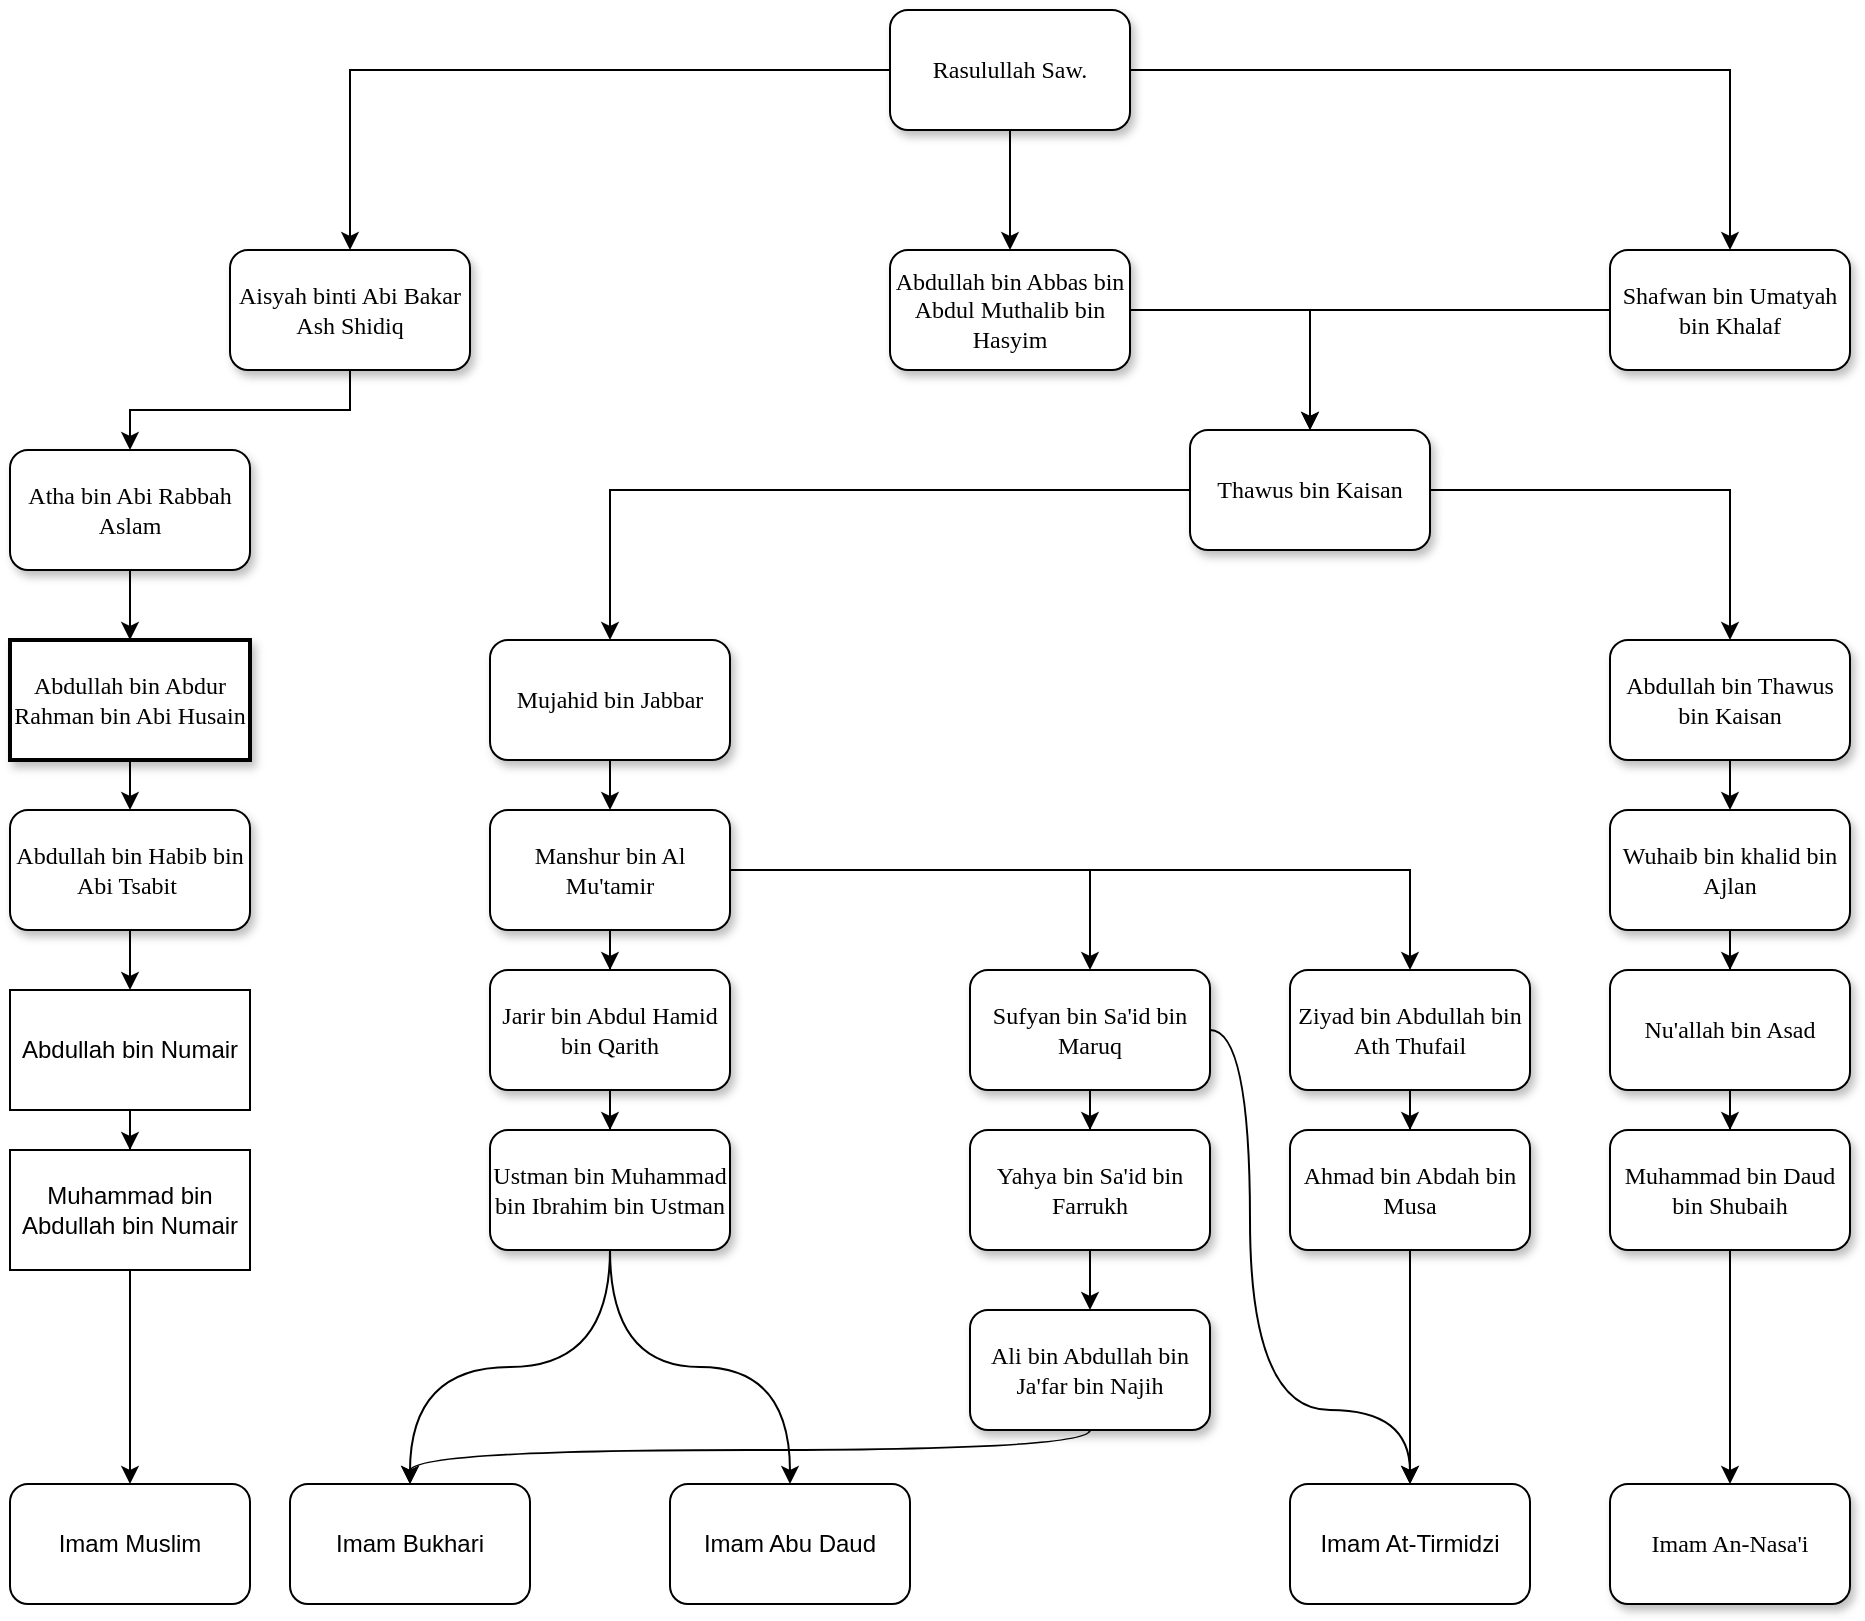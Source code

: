 <mxfile version="22.0.8" type="github">
  <diagram name="Page-1" id="10a91c8b-09ff-31b1-d368-03940ed4cc9e">
    <mxGraphModel dx="1002" dy="617" grid="1" gridSize="10" guides="1" tooltips="1" connect="1" arrows="1" fold="1" page="1" pageScale="1" pageWidth="1100" pageHeight="850" background="none" math="0" shadow="0">
      <root>
        <mxCell id="0" />
        <mxCell id="1" parent="0" />
        <mxCell id="oZu985MOciVJZe-gld0W-3" style="edgeStyle=orthogonalEdgeStyle;rounded=0;orthogonalLoop=1;jettySize=auto;html=1;entryX=0.5;entryY=0;entryDx=0;entryDy=0;" parent="1" source="62893188c0fa7362-1" target="62893188c0fa7362-2" edge="1">
          <mxGeometry relative="1" as="geometry" />
        </mxCell>
        <mxCell id="oZu985MOciVJZe-gld0W-30" style="edgeStyle=orthogonalEdgeStyle;rounded=0;orthogonalLoop=1;jettySize=auto;html=1;entryX=0.5;entryY=0;entryDx=0;entryDy=0;" parent="1" source="62893188c0fa7362-1" target="62893188c0fa7362-3" edge="1">
          <mxGeometry relative="1" as="geometry" />
        </mxCell>
        <mxCell id="oZu985MOciVJZe-gld0W-71" value="" style="edgeStyle=orthogonalEdgeStyle;rounded=0;orthogonalLoop=1;jettySize=auto;html=1;" parent="1" source="62893188c0fa7362-1" target="oZu985MOciVJZe-gld0W-70" edge="1">
          <mxGeometry relative="1" as="geometry" />
        </mxCell>
        <mxCell id="62893188c0fa7362-1" value="Rasulullah Saw." style="whiteSpace=wrap;html=1;rounded=1;shadow=1;labelBackgroundColor=none;strokeWidth=1;fontFamily=Verdana;fontSize=12;align=center;" parent="1" vertex="1">
          <mxGeometry x="500" y="30" width="120" height="60" as="geometry" />
        </mxCell>
        <mxCell id="oZu985MOciVJZe-gld0W-4" style="edgeStyle=orthogonalEdgeStyle;rounded=0;orthogonalLoop=1;jettySize=auto;html=1;entryX=0.5;entryY=0;entryDx=0;entryDy=0;" parent="1" source="62893188c0fa7362-2" target="62893188c0fa7362-8" edge="1">
          <mxGeometry relative="1" as="geometry" />
        </mxCell>
        <mxCell id="62893188c0fa7362-2" value="&lt;div style=&quot;&quot;&gt;Aisyah binti Abi Bakar Ash Shidiq&lt;/div&gt;" style="whiteSpace=wrap;html=1;rounded=1;shadow=1;labelBackgroundColor=none;strokeWidth=1;fontFamily=Verdana;fontSize=12;align=center;" parent="1" vertex="1">
          <mxGeometry x="170" y="150" width="120" height="60" as="geometry" />
        </mxCell>
        <mxCell id="oZu985MOciVJZe-gld0W-11" value="" style="edgeStyle=orthogonalEdgeStyle;rounded=0;orthogonalLoop=1;jettySize=auto;html=1;" parent="1" source="62893188c0fa7362-3" target="oZu985MOciVJZe-gld0W-10" edge="1">
          <mxGeometry relative="1" as="geometry" />
        </mxCell>
        <mxCell id="62893188c0fa7362-3" value="Abdullah bin Abbas bin Abdul Muthalib bin Hasyim" style="whiteSpace=wrap;html=1;rounded=1;shadow=1;labelBackgroundColor=none;strokeWidth=1;fontFamily=Verdana;fontSize=12;align=center;" parent="1" vertex="1">
          <mxGeometry x="500" y="150" width="120" height="60" as="geometry" />
        </mxCell>
        <mxCell id="oZu985MOciVJZe-gld0W-92" style="edgeStyle=orthogonalEdgeStyle;rounded=0;orthogonalLoop=1;jettySize=auto;html=1;entryX=0.5;entryY=0;entryDx=0;entryDy=0;" parent="1" source="62893188c0fa7362-8" target="62893188c0fa7362-20" edge="1">
          <mxGeometry relative="1" as="geometry" />
        </mxCell>
        <mxCell id="62893188c0fa7362-8" value="Atha bin Abi Rabbah Aslam" style="whiteSpace=wrap;html=1;rounded=1;shadow=1;labelBackgroundColor=none;strokeWidth=1;fontFamily=Verdana;fontSize=12;align=center;" parent="1" vertex="1">
          <mxGeometry x="60" y="250" width="120" height="60" as="geometry" />
        </mxCell>
        <mxCell id="oZu985MOciVJZe-gld0W-94" style="edgeStyle=orthogonalEdgeStyle;rounded=0;orthogonalLoop=1;jettySize=auto;html=1;" parent="1" source="62893188c0fa7362-12" target="oZu985MOciVJZe-gld0W-1" edge="1">
          <mxGeometry relative="1" as="geometry" />
        </mxCell>
        <mxCell id="62893188c0fa7362-12" value="Abdullah bin Habib bin Abi Tsabit&amp;nbsp;" style="whiteSpace=wrap;html=1;rounded=1;shadow=1;labelBackgroundColor=none;strokeWidth=1;fontFamily=Verdana;fontSize=12;align=center;" parent="1" vertex="1">
          <mxGeometry x="60" y="430" width="120" height="60" as="geometry" />
        </mxCell>
        <mxCell id="oZu985MOciVJZe-gld0W-93" style="edgeStyle=orthogonalEdgeStyle;rounded=0;orthogonalLoop=1;jettySize=auto;html=1;" parent="1" source="62893188c0fa7362-20" target="62893188c0fa7362-12" edge="1">
          <mxGeometry relative="1" as="geometry" />
        </mxCell>
        <mxCell id="62893188c0fa7362-20" value="Abdullah bin Abdur Rahman bin Abi Husain" style="whiteSpace=wrap;html=1;rounded=0;shadow=1;labelBackgroundColor=none;strokeWidth=2;fontFamily=Verdana;fontSize=12;align=center;" parent="1" vertex="1">
          <mxGeometry x="60" y="345" width="120" height="60" as="geometry" />
        </mxCell>
        <mxCell id="oZu985MOciVJZe-gld0W-8" value="" style="edgeStyle=orthogonalEdgeStyle;rounded=0;orthogonalLoop=1;jettySize=auto;html=1;" parent="1" source="oZu985MOciVJZe-gld0W-1" target="oZu985MOciVJZe-gld0W-7" edge="1">
          <mxGeometry relative="1" as="geometry" />
        </mxCell>
        <mxCell id="oZu985MOciVJZe-gld0W-1" value="Abdullah bin Numair" style="rounded=0;whiteSpace=wrap;html=1;" parent="1" vertex="1">
          <mxGeometry x="60" y="520" width="120" height="60" as="geometry" />
        </mxCell>
        <mxCell id="mjEChnyVFUTyJIZpO5F1-7" style="edgeStyle=orthogonalEdgeStyle;rounded=0;orthogonalLoop=1;jettySize=auto;html=1;" edge="1" parent="1" source="oZu985MOciVJZe-gld0W-7" target="mjEChnyVFUTyJIZpO5F1-4">
          <mxGeometry relative="1" as="geometry" />
        </mxCell>
        <mxCell id="oZu985MOciVJZe-gld0W-7" value="Muhammad bin Abdullah bin Numair" style="whiteSpace=wrap;html=1;rounded=0;" parent="1" vertex="1">
          <mxGeometry x="60" y="600" width="120" height="60" as="geometry" />
        </mxCell>
        <mxCell id="oZu985MOciVJZe-gld0W-14" value="" style="edgeStyle=orthogonalEdgeStyle;rounded=0;orthogonalLoop=1;jettySize=auto;html=1;" parent="1" source="oZu985MOciVJZe-gld0W-10" target="oZu985MOciVJZe-gld0W-13" edge="1">
          <mxGeometry relative="1" as="geometry" />
        </mxCell>
        <mxCell id="oZu985MOciVJZe-gld0W-58" value="" style="edgeStyle=orthogonalEdgeStyle;rounded=0;orthogonalLoop=1;jettySize=auto;html=1;" parent="1" source="oZu985MOciVJZe-gld0W-10" target="oZu985MOciVJZe-gld0W-57" edge="1">
          <mxGeometry relative="1" as="geometry" />
        </mxCell>
        <mxCell id="oZu985MOciVJZe-gld0W-10" value="Thawus bin Kaisan" style="whiteSpace=wrap;html=1;fontFamily=Verdana;rounded=1;shadow=1;labelBackgroundColor=none;strokeWidth=1;" parent="1" vertex="1">
          <mxGeometry x="650" y="240" width="120" height="60" as="geometry" />
        </mxCell>
        <mxCell id="oZu985MOciVJZe-gld0W-17" value="" style="edgeStyle=orthogonalEdgeStyle;rounded=0;orthogonalLoop=1;jettySize=auto;html=1;" parent="1" source="oZu985MOciVJZe-gld0W-13" target="oZu985MOciVJZe-gld0W-16" edge="1">
          <mxGeometry relative="1" as="geometry" />
        </mxCell>
        <mxCell id="oZu985MOciVJZe-gld0W-13" value="Mujahid bin Jabbar" style="whiteSpace=wrap;html=1;fontFamily=Verdana;rounded=1;shadow=1;labelBackgroundColor=none;strokeWidth=1;" parent="1" vertex="1">
          <mxGeometry x="300" y="345" width="120" height="60" as="geometry" />
        </mxCell>
        <mxCell id="oZu985MOciVJZe-gld0W-19" value="" style="edgeStyle=orthogonalEdgeStyle;rounded=0;orthogonalLoop=1;jettySize=auto;html=1;" parent="1" source="oZu985MOciVJZe-gld0W-16" target="oZu985MOciVJZe-gld0W-18" edge="1">
          <mxGeometry relative="1" as="geometry" />
        </mxCell>
        <mxCell id="oZu985MOciVJZe-gld0W-25" value="" style="edgeStyle=orthogonalEdgeStyle;rounded=0;orthogonalLoop=1;jettySize=auto;html=1;" parent="1" source="oZu985MOciVJZe-gld0W-16" target="oZu985MOciVJZe-gld0W-24" edge="1">
          <mxGeometry relative="1" as="geometry">
            <Array as="points">
              <mxPoint x="600" y="460" />
            </Array>
          </mxGeometry>
        </mxCell>
        <mxCell id="oZu985MOciVJZe-gld0W-44" value="" style="edgeStyle=orthogonalEdgeStyle;rounded=0;orthogonalLoop=1;jettySize=auto;html=1;" parent="1" source="oZu985MOciVJZe-gld0W-16" target="oZu985MOciVJZe-gld0W-43" edge="1">
          <mxGeometry relative="1" as="geometry">
            <Array as="points">
              <mxPoint x="760" y="460" />
            </Array>
          </mxGeometry>
        </mxCell>
        <mxCell id="oZu985MOciVJZe-gld0W-16" value="Manshur bin Al Mu&#39;tamir" style="whiteSpace=wrap;html=1;fontFamily=Verdana;rounded=1;shadow=1;labelBackgroundColor=none;strokeWidth=1;" parent="1" vertex="1">
          <mxGeometry x="300" y="430" width="120" height="60" as="geometry" />
        </mxCell>
        <mxCell id="oZu985MOciVJZe-gld0W-22" value="" style="edgeStyle=orthogonalEdgeStyle;rounded=0;orthogonalLoop=1;jettySize=auto;html=1;" parent="1" source="oZu985MOciVJZe-gld0W-18" target="oZu985MOciVJZe-gld0W-21" edge="1">
          <mxGeometry relative="1" as="geometry" />
        </mxCell>
        <mxCell id="oZu985MOciVJZe-gld0W-18" value="Jarir bin Abdul Hamid bin Qarith" style="whiteSpace=wrap;html=1;fontFamily=Verdana;rounded=1;shadow=1;labelBackgroundColor=none;strokeWidth=1;" parent="1" vertex="1">
          <mxGeometry x="300" y="510" width="120" height="60" as="geometry" />
        </mxCell>
        <mxCell id="oZu985MOciVJZe-gld0W-56" style="edgeStyle=orthogonalEdgeStyle;rounded=0;orthogonalLoop=1;jettySize=auto;html=1;curved=1;" parent="1" source="oZu985MOciVJZe-gld0W-21" target="oZu985MOciVJZe-gld0W-55" edge="1">
          <mxGeometry relative="1" as="geometry" />
        </mxCell>
        <mxCell id="mjEChnyVFUTyJIZpO5F1-8" style="edgeStyle=orthogonalEdgeStyle;rounded=0;orthogonalLoop=1;jettySize=auto;html=1;entryX=0.5;entryY=0;entryDx=0;entryDy=0;curved=1;" edge="1" parent="1" source="oZu985MOciVJZe-gld0W-21" target="oZu985MOciVJZe-gld0W-31">
          <mxGeometry relative="1" as="geometry" />
        </mxCell>
        <mxCell id="oZu985MOciVJZe-gld0W-21" value="Ustman bin Muhammad bin Ibrahim bin Ustman" style="whiteSpace=wrap;html=1;fontFamily=Verdana;rounded=1;shadow=1;labelBackgroundColor=none;strokeWidth=1;" parent="1" vertex="1">
          <mxGeometry x="300" y="590" width="120" height="60" as="geometry" />
        </mxCell>
        <mxCell id="oZu985MOciVJZe-gld0W-27" value="" style="edgeStyle=orthogonalEdgeStyle;rounded=0;orthogonalLoop=1;jettySize=auto;html=1;" parent="1" source="oZu985MOciVJZe-gld0W-24" target="oZu985MOciVJZe-gld0W-26" edge="1">
          <mxGeometry relative="1" as="geometry" />
        </mxCell>
        <mxCell id="mjEChnyVFUTyJIZpO5F1-9" style="edgeStyle=orthogonalEdgeStyle;rounded=0;orthogonalLoop=1;jettySize=auto;html=1;entryX=0.5;entryY=0;entryDx=0;entryDy=0;curved=1;" edge="1" parent="1" source="oZu985MOciVJZe-gld0W-24" target="oZu985MOciVJZe-gld0W-48">
          <mxGeometry relative="1" as="geometry">
            <Array as="points">
              <mxPoint x="680" y="540" />
              <mxPoint x="680" y="730" />
              <mxPoint x="760" y="730" />
            </Array>
          </mxGeometry>
        </mxCell>
        <mxCell id="oZu985MOciVJZe-gld0W-24" value="Sufyan bin Sa&#39;id bin Maruq" style="whiteSpace=wrap;html=1;fontFamily=Verdana;rounded=1;shadow=1;labelBackgroundColor=none;strokeWidth=1;" parent="1" vertex="1">
          <mxGeometry x="540" y="510" width="120" height="60" as="geometry" />
        </mxCell>
        <mxCell id="oZu985MOciVJZe-gld0W-29" value="" style="edgeStyle=orthogonalEdgeStyle;rounded=0;orthogonalLoop=1;jettySize=auto;html=1;" parent="1" source="oZu985MOciVJZe-gld0W-26" target="oZu985MOciVJZe-gld0W-28" edge="1">
          <mxGeometry relative="1" as="geometry" />
        </mxCell>
        <mxCell id="oZu985MOciVJZe-gld0W-26" value="Yahya bin Sa&#39;id bin Farrukh" style="whiteSpace=wrap;html=1;fontFamily=Verdana;rounded=1;shadow=1;labelBackgroundColor=none;strokeWidth=1;" parent="1" vertex="1">
          <mxGeometry x="540" y="590" width="120" height="60" as="geometry" />
        </mxCell>
        <mxCell id="oZu985MOciVJZe-gld0W-90" style="edgeStyle=orthogonalEdgeStyle;rounded=0;orthogonalLoop=1;jettySize=auto;html=1;entryX=0.5;entryY=0;entryDx=0;entryDy=0;curved=1;" parent="1" source="oZu985MOciVJZe-gld0W-28" target="oZu985MOciVJZe-gld0W-31" edge="1">
          <mxGeometry relative="1" as="geometry">
            <Array as="points">
              <mxPoint x="600" y="750" />
              <mxPoint x="260" y="750" />
            </Array>
          </mxGeometry>
        </mxCell>
        <mxCell id="oZu985MOciVJZe-gld0W-28" value="Ali bin Abdullah bin Ja&#39;far bin Najih" style="whiteSpace=wrap;html=1;fontFamily=Verdana;rounded=1;shadow=1;labelBackgroundColor=none;strokeWidth=1;" parent="1" vertex="1">
          <mxGeometry x="540" y="680" width="120" height="60" as="geometry" />
        </mxCell>
        <mxCell id="oZu985MOciVJZe-gld0W-31" value="Imam Bukhari" style="rounded=1;whiteSpace=wrap;html=1;" parent="1" vertex="1">
          <mxGeometry x="200" y="767" width="120" height="60" as="geometry" />
        </mxCell>
        <mxCell id="oZu985MOciVJZe-gld0W-46" value="" style="edgeStyle=orthogonalEdgeStyle;rounded=0;orthogonalLoop=1;jettySize=auto;html=1;" parent="1" source="oZu985MOciVJZe-gld0W-43" target="oZu985MOciVJZe-gld0W-45" edge="1">
          <mxGeometry relative="1" as="geometry" />
        </mxCell>
        <mxCell id="oZu985MOciVJZe-gld0W-43" value="Ziyad bin Abdullah bin Ath Thufail" style="whiteSpace=wrap;html=1;fontFamily=Verdana;rounded=1;shadow=1;labelBackgroundColor=none;strokeWidth=1;" parent="1" vertex="1">
          <mxGeometry x="700" y="510" width="120" height="60" as="geometry" />
        </mxCell>
        <mxCell id="oZu985MOciVJZe-gld0W-78" style="edgeStyle=orthogonalEdgeStyle;rounded=0;orthogonalLoop=1;jettySize=auto;html=1;entryX=0.5;entryY=0;entryDx=0;entryDy=0;" parent="1" source="oZu985MOciVJZe-gld0W-45" target="oZu985MOciVJZe-gld0W-48" edge="1">
          <mxGeometry relative="1" as="geometry">
            <mxPoint x="760" y="760" as="targetPoint" />
          </mxGeometry>
        </mxCell>
        <mxCell id="oZu985MOciVJZe-gld0W-45" value="Ahmad bin Abdah bin Musa" style="whiteSpace=wrap;html=1;fontFamily=Verdana;rounded=1;shadow=1;labelBackgroundColor=none;strokeWidth=1;" parent="1" vertex="1">
          <mxGeometry x="700" y="590" width="120" height="60" as="geometry" />
        </mxCell>
        <mxCell id="oZu985MOciVJZe-gld0W-48" value="Imam At-Tirmidzi" style="rounded=1;whiteSpace=wrap;html=1;" parent="1" vertex="1">
          <mxGeometry x="700" y="767" width="120" height="60" as="geometry" />
        </mxCell>
        <mxCell id="oZu985MOciVJZe-gld0W-55" value="Imam Abu Daud" style="rounded=1;whiteSpace=wrap;html=1;" parent="1" vertex="1">
          <mxGeometry x="390" y="767" width="120" height="60" as="geometry" />
        </mxCell>
        <mxCell id="oZu985MOciVJZe-gld0W-60" value="" style="edgeStyle=orthogonalEdgeStyle;rounded=0;orthogonalLoop=1;jettySize=auto;html=1;" parent="1" source="oZu985MOciVJZe-gld0W-57" target="oZu985MOciVJZe-gld0W-59" edge="1">
          <mxGeometry relative="1" as="geometry" />
        </mxCell>
        <mxCell id="oZu985MOciVJZe-gld0W-57" value="Abdullah bin Thawus bin Kaisan" style="whiteSpace=wrap;html=1;fontFamily=Verdana;rounded=1;shadow=1;labelBackgroundColor=none;strokeWidth=1;" parent="1" vertex="1">
          <mxGeometry x="860" y="345" width="120" height="60" as="geometry" />
        </mxCell>
        <mxCell id="oZu985MOciVJZe-gld0W-62" value="" style="edgeStyle=orthogonalEdgeStyle;rounded=0;orthogonalLoop=1;jettySize=auto;html=1;" parent="1" source="oZu985MOciVJZe-gld0W-59" target="oZu985MOciVJZe-gld0W-61" edge="1">
          <mxGeometry relative="1" as="geometry" />
        </mxCell>
        <mxCell id="oZu985MOciVJZe-gld0W-59" value="Wuhaib bin khalid bin Ajlan" style="whiteSpace=wrap;html=1;fontFamily=Verdana;rounded=1;shadow=1;labelBackgroundColor=none;strokeWidth=1;" parent="1" vertex="1">
          <mxGeometry x="860" y="430" width="120" height="60" as="geometry" />
        </mxCell>
        <mxCell id="oZu985MOciVJZe-gld0W-64" value="" style="edgeStyle=orthogonalEdgeStyle;rounded=0;orthogonalLoop=1;jettySize=auto;html=1;" parent="1" source="oZu985MOciVJZe-gld0W-61" target="oZu985MOciVJZe-gld0W-63" edge="1">
          <mxGeometry relative="1" as="geometry" />
        </mxCell>
        <mxCell id="oZu985MOciVJZe-gld0W-61" value="Nu&#39;allah bin Asad" style="whiteSpace=wrap;html=1;fontFamily=Verdana;rounded=1;shadow=1;labelBackgroundColor=none;strokeWidth=1;" parent="1" vertex="1">
          <mxGeometry x="860" y="510" width="120" height="60" as="geometry" />
        </mxCell>
        <mxCell id="oZu985MOciVJZe-gld0W-69" value="" style="edgeStyle=orthogonalEdgeStyle;rounded=0;orthogonalLoop=1;jettySize=auto;html=1;" parent="1" source="oZu985MOciVJZe-gld0W-63" target="oZu985MOciVJZe-gld0W-68" edge="1">
          <mxGeometry relative="1" as="geometry" />
        </mxCell>
        <mxCell id="oZu985MOciVJZe-gld0W-63" value="Muhammad bin Daud bin Shubaih" style="whiteSpace=wrap;html=1;fontFamily=Verdana;rounded=1;shadow=1;labelBackgroundColor=none;strokeWidth=1;" parent="1" vertex="1">
          <mxGeometry x="860" y="590" width="120" height="60" as="geometry" />
        </mxCell>
        <mxCell id="oZu985MOciVJZe-gld0W-68" value="Imam An-Nasa&#39;i" style="whiteSpace=wrap;html=1;fontFamily=Verdana;rounded=1;shadow=1;labelBackgroundColor=none;strokeWidth=1;" parent="1" vertex="1">
          <mxGeometry x="860" y="767" width="120" height="60" as="geometry" />
        </mxCell>
        <mxCell id="oZu985MOciVJZe-gld0W-72" style="edgeStyle=orthogonalEdgeStyle;rounded=0;orthogonalLoop=1;jettySize=auto;html=1;entryX=0.5;entryY=0;entryDx=0;entryDy=0;" parent="1" source="oZu985MOciVJZe-gld0W-70" target="oZu985MOciVJZe-gld0W-10" edge="1">
          <mxGeometry relative="1" as="geometry" />
        </mxCell>
        <mxCell id="oZu985MOciVJZe-gld0W-70" value="Shafwan bin Umatyah bin Khalaf" style="whiteSpace=wrap;html=1;fontFamily=Verdana;rounded=1;shadow=1;labelBackgroundColor=none;strokeWidth=1;" parent="1" vertex="1">
          <mxGeometry x="860" y="150" width="120" height="60" as="geometry" />
        </mxCell>
        <mxCell id="mjEChnyVFUTyJIZpO5F1-4" value="Imam Muslim" style="rounded=1;whiteSpace=wrap;html=1;" vertex="1" parent="1">
          <mxGeometry x="60" y="767" width="120" height="60" as="geometry" />
        </mxCell>
      </root>
    </mxGraphModel>
  </diagram>
</mxfile>
